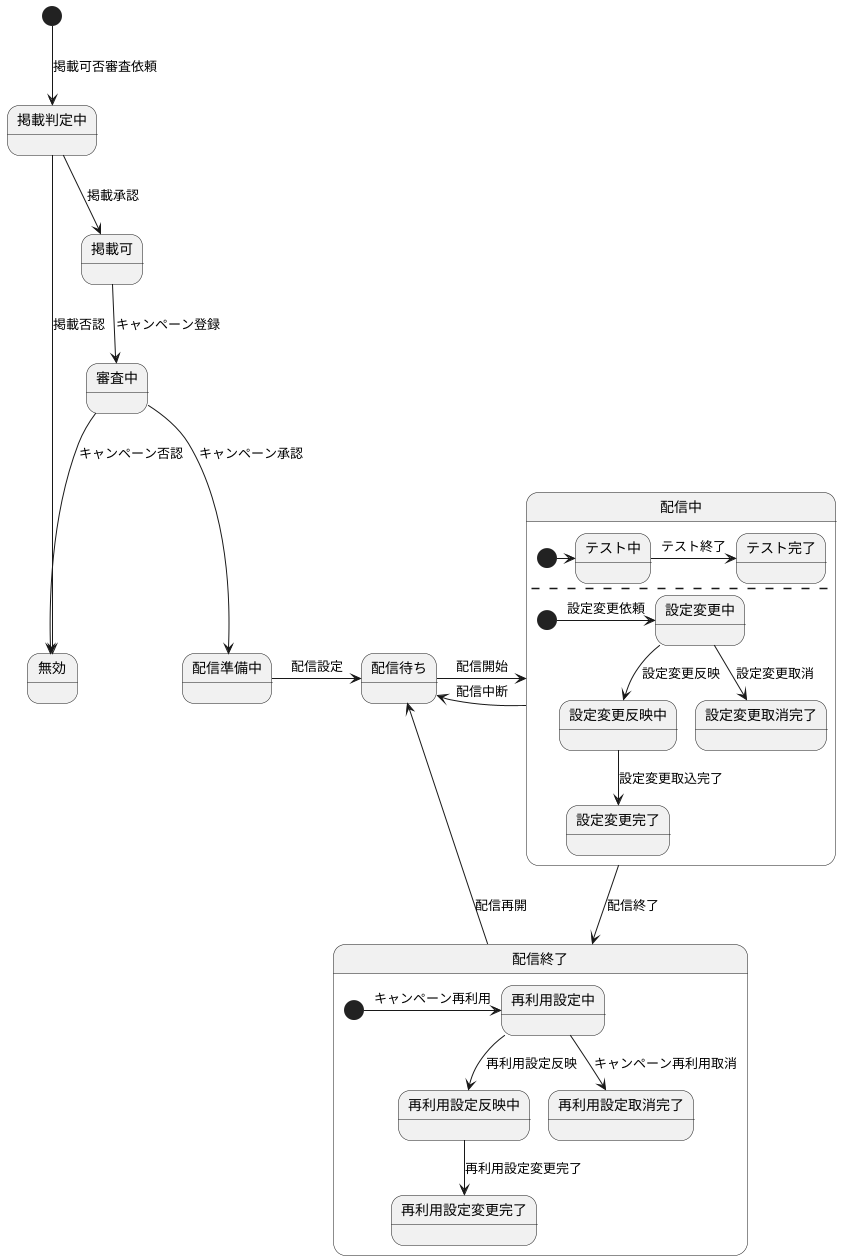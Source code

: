 @startuml

[*]            --> 掲載判定中 	  : 掲載可否審査依頼
掲載判定中     --> 無効       	  : 掲載否認
掲載判定中     --> 掲載可     	  : 掲載承認
掲載可         --> 審査中     	  : キャンペーン登録
審査中         --> 配信準備中     : キャンペーン承認
審査中         --> 無効       	  : キャンペーン否認
配信準備中      -> 配信待ち	  : 配信設定
配信待ち        -> 配信中     	  : 配信開始
配信中 	        -> 配信待ち   	  : 配信中断
配信中 	       --> 配信終了   	  : 配信終了
配信終了        -> 配信待ち   	  : 配信再開


state 配信中 {
  [*] 	    -> テスト中
  テスト中  -> テスト完了 : テスト終了
  --
  [*] 	          -> 設定変更中       : 設定変更依頼
  設定変更中     --> 設定変更反映中   : 設定変更反映
  設定変更中     --> 設定変更取消完了 : 設定変更取消
  設定変更反映中 --> 設定変更完了     : 設定変更取込完了
}

state 配信終了 {
  [*] 	          -> 再利用設定中       : キャンペーン再利用
  再利用設定中   --> 再利用設定反映中   : 再利用設定反映
  再利用設定中   --> 再利用設定取消完了 : キャンペーン再利用取消
  再利用設定反映中 --> 再利用設定変更完了 : 再利用設定変更完了
}

@enduml
